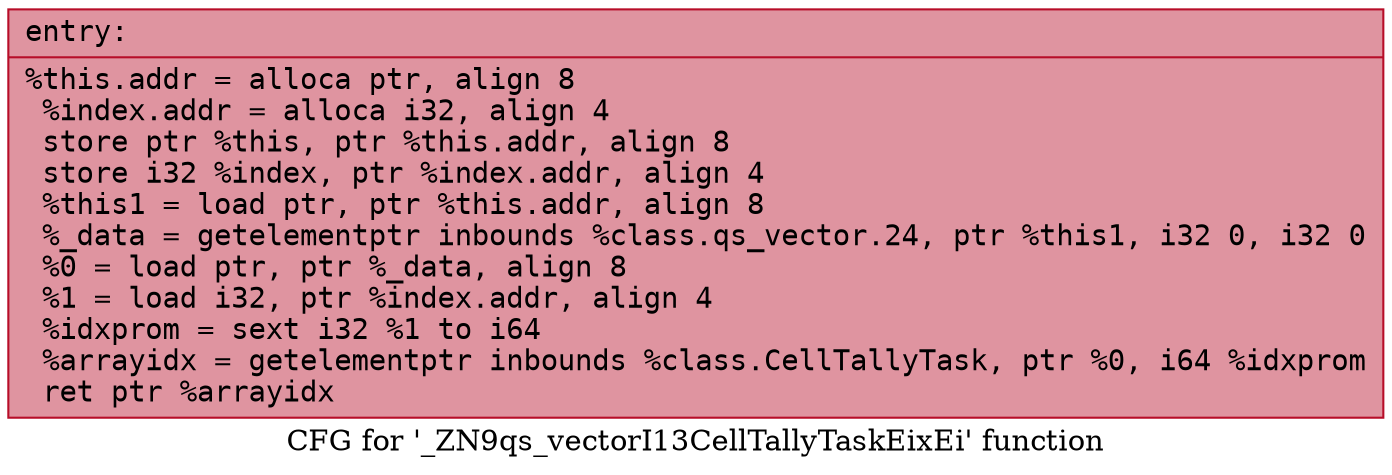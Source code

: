 digraph "CFG for '_ZN9qs_vectorI13CellTallyTaskEixEi' function" {
	label="CFG for '_ZN9qs_vectorI13CellTallyTaskEixEi' function";

	Node0x556c3c7610f0 [shape=record,color="#b70d28ff", style=filled, fillcolor="#b70d2870" fontname="Courier",label="{entry:\l|  %this.addr = alloca ptr, align 8\l  %index.addr = alloca i32, align 4\l  store ptr %this, ptr %this.addr, align 8\l  store i32 %index, ptr %index.addr, align 4\l  %this1 = load ptr, ptr %this.addr, align 8\l  %_data = getelementptr inbounds %class.qs_vector.24, ptr %this1, i32 0, i32 0\l  %0 = load ptr, ptr %_data, align 8\l  %1 = load i32, ptr %index.addr, align 4\l  %idxprom = sext i32 %1 to i64\l  %arrayidx = getelementptr inbounds %class.CellTallyTask, ptr %0, i64 %idxprom\l  ret ptr %arrayidx\l}"];
}
